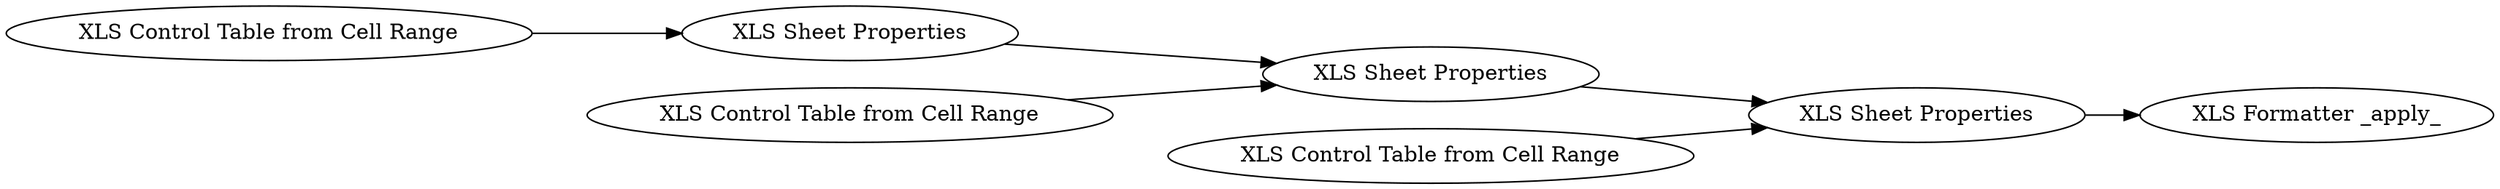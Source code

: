 digraph {
	"-4708102210201162973_17" [label="XLS Control Table from Cell Range"]
	"-4708102210201162973_20" [label="XLS Sheet Properties"]
	"-4708102210201162973_18" [label="XLS Sheet Properties"]
	"-4708102210201162973_21" [label="XLS Control Table from Cell Range"]
	"-4708102210201162973_19" [label="XLS Control Table from Cell Range"]
	"-4708102210201162973_22" [label="XLS Sheet Properties"]
	"-4708102210201162973_16" [label="XLS Formatter _apply_"]
	"-4708102210201162973_19" -> "-4708102210201162973_20"
	"-4708102210201162973_21" -> "-4708102210201162973_22"
	"-4708102210201162973_17" -> "-4708102210201162973_18"
	"-4708102210201162973_22" -> "-4708102210201162973_20"
	"-4708102210201162973_20" -> "-4708102210201162973_16"
	"-4708102210201162973_18" -> "-4708102210201162973_22"
	rankdir=LR
}
